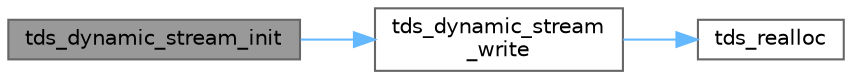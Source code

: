 digraph "tds_dynamic_stream_init"
{
 // LATEX_PDF_SIZE
  bgcolor="transparent";
  edge [fontname=Helvetica,fontsize=10,labelfontname=Helvetica,labelfontsize=10];
  node [fontname=Helvetica,fontsize=10,shape=box,height=0.2,width=0.4];
  rankdir="LR";
  Node1 [id="Node000001",label="tds_dynamic_stream_init",height=0.2,width=0.4,color="gray40", fillcolor="grey60", style="filled", fontcolor="black",tooltip="Initialize a dynamic output stream."];
  Node1 -> Node2 [id="edge1_Node000001_Node000002",color="steelblue1",style="solid",tooltip=" "];
  Node2 [id="Node000002",label="tds_dynamic_stream\l_write",height=0.2,width=0.4,color="grey40", fillcolor="white", style="filled",URL="$a01479.html#abaf688c85ea04a2392103d519a55d04e",tooltip="Writes data to a dynamic allocated buffer."];
  Node2 -> Node3 [id="edge2_Node000002_Node000003",color="steelblue1",style="solid",tooltip=" "];
  Node3 [id="Node000003",label="tds_realloc",height=0.2,width=0.4,color="grey40", fillcolor="white", style="filled",URL="$a00589.html#ga8645f5abc49db03d14b66f72b83a9a4c",tooltip="Reallocate a pointer and update it if success."];
}
